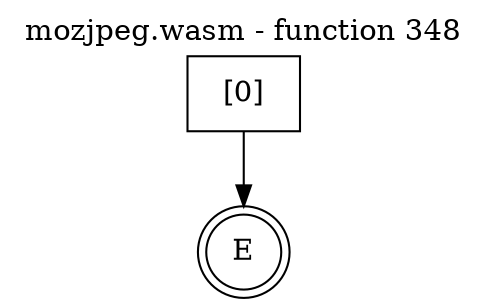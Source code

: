 digraph finite_state_machine {
    label = "mozjpeg.wasm - function 348"
    labelloc =  t
    labelfontsize = 16
    labelfontcolor = black
    labelfontname = "Helvetica"
    node [shape = doublecircle]; E ;
    node [shape = box];
    node [shape=box, color=black, style=solid] 0[label="[0]"]
    0 -> E;
}
